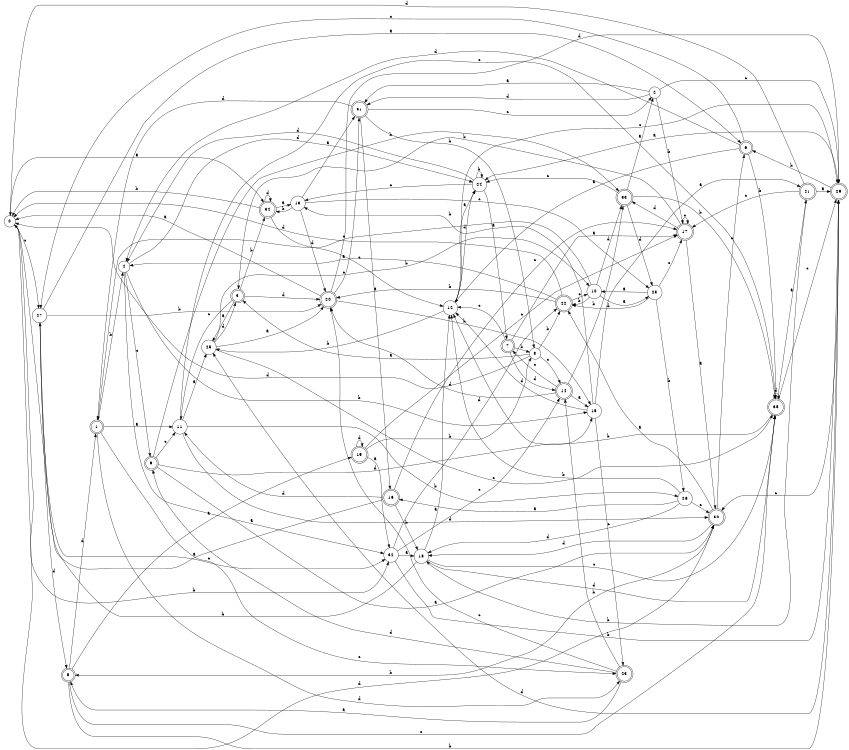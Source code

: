 digraph n29_1 {
__start0 [label="" shape="none"];

rankdir=LR;
size="8,5";

s0 [style="filled", color="black", fillcolor="white" shape="circle", label="0"];
s1 [style="rounded,filled", color="black", fillcolor="white" shape="doublecircle", label="1"];
s2 [style="filled", color="black", fillcolor="white" shape="circle", label="2"];
s3 [style="rounded,filled", color="black", fillcolor="white" shape="doublecircle", label="3"];
s4 [style="filled", color="black", fillcolor="white" shape="circle", label="4"];
s5 [style="rounded,filled", color="black", fillcolor="white" shape="doublecircle", label="5"];
s6 [style="rounded,filled", color="black", fillcolor="white" shape="doublecircle", label="6"];
s7 [style="rounded,filled", color="black", fillcolor="white" shape="doublecircle", label="7"];
s8 [style="filled", color="black", fillcolor="white" shape="circle", label="8"];
s9 [style="rounded,filled", color="black", fillcolor="white" shape="doublecircle", label="9"];
s10 [style="filled", color="black", fillcolor="white" shape="circle", label="10"];
s11 [style="filled", color="black", fillcolor="white" shape="circle", label="11"];
s12 [style="filled", color="black", fillcolor="white" shape="circle", label="12"];
s13 [style="filled", color="black", fillcolor="white" shape="circle", label="13"];
s14 [style="rounded,filled", color="black", fillcolor="white" shape="doublecircle", label="14"];
s15 [style="filled", color="black", fillcolor="white" shape="circle", label="15"];
s16 [style="rounded,filled", color="black", fillcolor="white" shape="doublecircle", label="16"];
s17 [style="rounded,filled", color="black", fillcolor="white" shape="doublecircle", label="17"];
s18 [style="filled", color="black", fillcolor="white" shape="circle", label="18"];
s19 [style="rounded,filled", color="black", fillcolor="white" shape="doublecircle", label="19"];
s20 [style="rounded,filled", color="black", fillcolor="white" shape="doublecircle", label="20"];
s21 [style="rounded,filled", color="black", fillcolor="white" shape="doublecircle", label="21"];
s22 [style="rounded,filled", color="black", fillcolor="white" shape="doublecircle", label="22"];
s23 [style="rounded,filled", color="black", fillcolor="white" shape="doublecircle", label="23"];
s24 [style="filled", color="black", fillcolor="white" shape="circle", label="24"];
s25 [style="filled", color="black", fillcolor="white" shape="circle", label="25"];
s26 [style="filled", color="black", fillcolor="white" shape="circle", label="26"];
s27 [style="filled", color="black", fillcolor="white" shape="circle", label="27"];
s28 [style="filled", color="black", fillcolor="white" shape="circle", label="28"];
s29 [style="rounded,filled", color="black", fillcolor="white" shape="doublecircle", label="29"];
s30 [style="rounded,filled", color="black", fillcolor="white" shape="doublecircle", label="30"];
s31 [style="rounded,filled", color="black", fillcolor="white" shape="doublecircle", label="31"];
s32 [style="filled", color="black", fillcolor="white" shape="circle", label="32"];
s33 [style="rounded,filled", color="black", fillcolor="white" shape="doublecircle", label="33"];
s34 [style="rounded,filled", color="black", fillcolor="white" shape="doublecircle", label="34"];
s35 [style="rounded,filled", color="black", fillcolor="white" shape="doublecircle", label="35"];
s0 -> s34 [label="a"];
s0 -> s32 [label="b"];
s0 -> s27 [label="c"];
s0 -> s30 [label="d"];
s1 -> s11 [label="a"];
s1 -> s4 [label="b"];
s1 -> s23 [label="c"];
s1 -> s23 [label="d"];
s2 -> s31 [label="a"];
s2 -> s17 [label="b"];
s2 -> s29 [label="c"];
s2 -> s31 [label="d"];
s3 -> s25 [label="a"];
s3 -> s34 [label="b"];
s3 -> s11 [label="c"];
s3 -> s20 [label="d"];
s4 -> s32 [label="a"];
s4 -> s15 [label="b"];
s4 -> s9 [label="c"];
s4 -> s24 [label="d"];
s5 -> s19 [label="a"];
s5 -> s29 [label="b"];
s5 -> s35 [label="c"];
s5 -> s1 [label="d"];
s6 -> s12 [label="a"];
s6 -> s35 [label="b"];
s6 -> s27 [label="c"];
s6 -> s4 [label="d"];
s7 -> s17 [label="a"];
s7 -> s8 [label="b"];
s7 -> s12 [label="c"];
s7 -> s14 [label="d"];
s8 -> s3 [label="a"];
s8 -> s22 [label="b"];
s8 -> s14 [label="c"];
s8 -> s0 [label="d"];
s9 -> s30 [label="a"];
s9 -> s33 [label="b"];
s9 -> s11 [label="c"];
s9 -> s15 [label="d"];
s10 -> s28 [label="a"];
s10 -> s22 [label="b"];
s10 -> s1 [label="c"];
s10 -> s33 [label="d"];
s11 -> s25 [label="a"];
s11 -> s26 [label="b"];
s11 -> s35 [label="c"];
s11 -> s30 [label="d"];
s12 -> s24 [label="a"];
s12 -> s25 [label="b"];
s12 -> s29 [label="c"];
s12 -> s24 [label="d"];
s13 -> s31 [label="a"];
s13 -> s34 [label="b"];
s13 -> s28 [label="c"];
s13 -> s20 [label="d"];
s14 -> s15 [label="a"];
s14 -> s33 [label="b"];
s14 -> s7 [label="c"];
s14 -> s20 [label="d"];
s15 -> s21 [label="a"];
s15 -> s13 [label="b"];
s15 -> s23 [label="c"];
s15 -> s12 [label="d"];
s16 -> s0 [label="a"];
s16 -> s18 [label="b"];
s16 -> s17 [label="c"];
s16 -> s11 [label="d"];
s17 -> s30 [label="a"];
s17 -> s3 [label="b"];
s17 -> s17 [label="c"];
s17 -> s33 [label="d"];
s18 -> s12 [label="a"];
s18 -> s27 [label="b"];
s18 -> s35 [label="c"];
s18 -> s35 [label="d"];
s19 -> s32 [label="a"];
s19 -> s8 [label="b"];
s19 -> s17 [label="c"];
s19 -> s19 [label="d"];
s20 -> s0 [label="a"];
s20 -> s15 [label="b"];
s20 -> s31 [label="c"];
s20 -> s29 [label="d"];
s21 -> s29 [label="a"];
s21 -> s18 [label="b"];
s21 -> s17 [label="c"];
s21 -> s0 [label="d"];
s22 -> s4 [label="a"];
s22 -> s20 [label="b"];
s22 -> s10 [label="c"];
s22 -> s0 [label="d"];
s23 -> s5 [label="a"];
s23 -> s14 [label="b"];
s23 -> s20 [label="c"];
s23 -> s9 [label="d"];
s24 -> s7 [label="a"];
s24 -> s24 [label="b"];
s24 -> s13 [label="c"];
s24 -> s4 [label="d"];
s25 -> s20 [label="a"];
s25 -> s10 [label="b"];
s25 -> s35 [label="c"];
s25 -> s3 [label="d"];
s26 -> s16 [label="a"];
s26 -> s12 [label="b"];
s26 -> s30 [label="c"];
s26 -> s18 [label="d"];
s27 -> s6 [label="a"];
s27 -> s20 [label="b"];
s27 -> s32 [label="c"];
s27 -> s5 [label="d"];
s28 -> s10 [label="a"];
s28 -> s26 [label="b"];
s28 -> s17 [label="c"];
s28 -> s22 [label="d"];
s29 -> s24 [label="a"];
s29 -> s6 [label="b"];
s29 -> s30 [label="c"];
s29 -> s25 [label="d"];
s30 -> s22 [label="a"];
s30 -> s5 [label="b"];
s30 -> s6 [label="c"];
s30 -> s18 [label="d"];
s31 -> s16 [label="a"];
s31 -> s8 [label="b"];
s31 -> s2 [label="c"];
s31 -> s1 [label="d"];
s32 -> s18 [label="a"];
s32 -> s29 [label="b"];
s32 -> s14 [label="c"];
s32 -> s22 [label="d"];
s33 -> s2 [label="a"];
s33 -> s35 [label="b"];
s33 -> s24 [label="c"];
s33 -> s28 [label="d"];
s34 -> s13 [label="a"];
s34 -> s0 [label="b"];
s34 -> s12 [label="c"];
s34 -> s34 [label="d"];
s35 -> s21 [label="a"];
s35 -> s12 [label="b"];
s35 -> s29 [label="c"];
s35 -> s35 [label="d"];

}